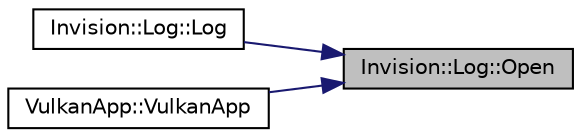 digraph "Invision::Log::Open"
{
 // LATEX_PDF_SIZE
  edge [fontname="Helvetica",fontsize="10",labelfontname="Helvetica",labelfontsize="10"];
  node [fontname="Helvetica",fontsize="10",shape=record];
  rankdir="RL";
  Node1 [label="Invision::Log::Open",height=0.2,width=0.4,color="black", fillcolor="grey75", style="filled", fontcolor="black",tooltip=" "];
  Node1 -> Node2 [dir="back",color="midnightblue",fontsize="10",style="solid",fontname="Helvetica"];
  Node2 [label="Invision::Log::Log",height=0.2,width=0.4,color="black", fillcolor="white", style="filled",URL="$class_invision_1_1_log.html#a6cc85a518f24ff6a491917df0d2368aa",tooltip=" "];
  Node1 -> Node3 [dir="back",color="midnightblue",fontsize="10",style="solid",fontname="Helvetica"];
  Node3 [label="VulkanApp::VulkanApp",height=0.2,width=0.4,color="black", fillcolor="white", style="filled",URL="$class_vulkan_app.html#a41b06b554dbeea9fc20d9294b738bd05",tooltip=" "];
}
